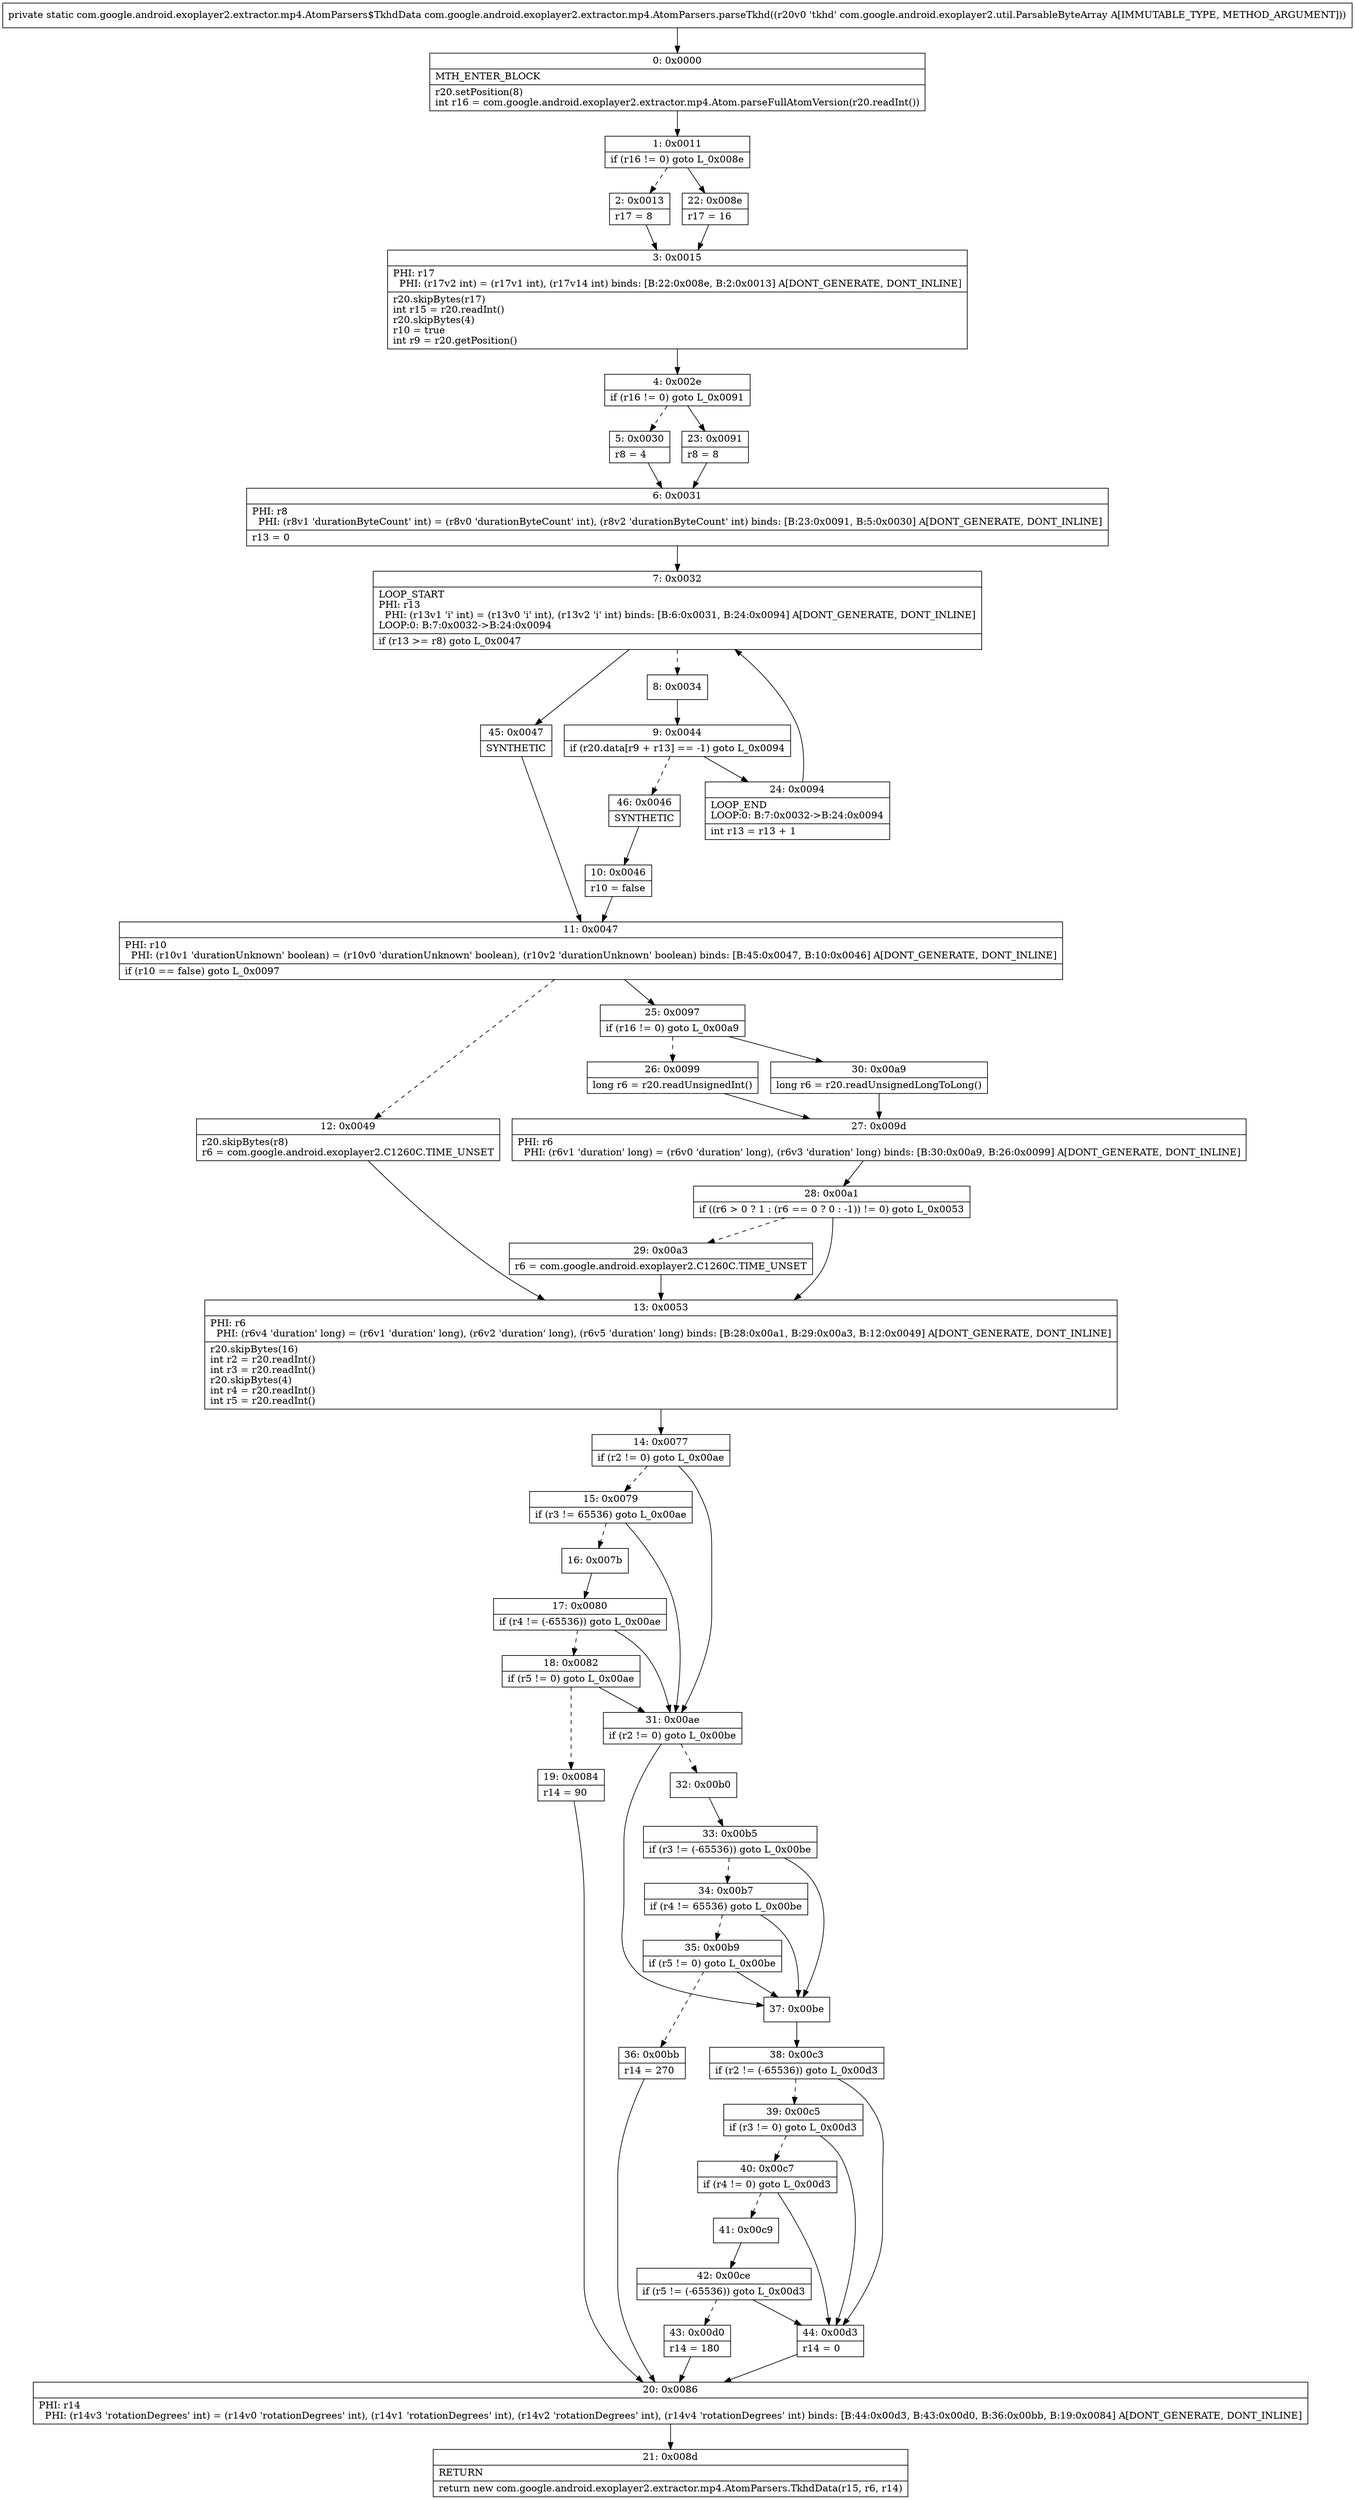 digraph "CFG forcom.google.android.exoplayer2.extractor.mp4.AtomParsers.parseTkhd(Lcom\/google\/android\/exoplayer2\/util\/ParsableByteArray;)Lcom\/google\/android\/exoplayer2\/extractor\/mp4\/AtomParsers$TkhdData;" {
Node_0 [shape=record,label="{0\:\ 0x0000|MTH_ENTER_BLOCK\l|r20.setPosition(8)\lint r16 = com.google.android.exoplayer2.extractor.mp4.Atom.parseFullAtomVersion(r20.readInt())\l}"];
Node_1 [shape=record,label="{1\:\ 0x0011|if (r16 != 0) goto L_0x008e\l}"];
Node_2 [shape=record,label="{2\:\ 0x0013|r17 = 8\l}"];
Node_3 [shape=record,label="{3\:\ 0x0015|PHI: r17 \l  PHI: (r17v2 int) = (r17v1 int), (r17v14 int) binds: [B:22:0x008e, B:2:0x0013] A[DONT_GENERATE, DONT_INLINE]\l|r20.skipBytes(r17)\lint r15 = r20.readInt()\lr20.skipBytes(4)\lr10 = true\lint r9 = r20.getPosition()\l}"];
Node_4 [shape=record,label="{4\:\ 0x002e|if (r16 != 0) goto L_0x0091\l}"];
Node_5 [shape=record,label="{5\:\ 0x0030|r8 = 4\l}"];
Node_6 [shape=record,label="{6\:\ 0x0031|PHI: r8 \l  PHI: (r8v1 'durationByteCount' int) = (r8v0 'durationByteCount' int), (r8v2 'durationByteCount' int) binds: [B:23:0x0091, B:5:0x0030] A[DONT_GENERATE, DONT_INLINE]\l|r13 = 0\l}"];
Node_7 [shape=record,label="{7\:\ 0x0032|LOOP_START\lPHI: r13 \l  PHI: (r13v1 'i' int) = (r13v0 'i' int), (r13v2 'i' int) binds: [B:6:0x0031, B:24:0x0094] A[DONT_GENERATE, DONT_INLINE]\lLOOP:0: B:7:0x0032\-\>B:24:0x0094\l|if (r13 \>= r8) goto L_0x0047\l}"];
Node_8 [shape=record,label="{8\:\ 0x0034}"];
Node_9 [shape=record,label="{9\:\ 0x0044|if (r20.data[r9 + r13] == \-1) goto L_0x0094\l}"];
Node_10 [shape=record,label="{10\:\ 0x0046|r10 = false\l}"];
Node_11 [shape=record,label="{11\:\ 0x0047|PHI: r10 \l  PHI: (r10v1 'durationUnknown' boolean) = (r10v0 'durationUnknown' boolean), (r10v2 'durationUnknown' boolean) binds: [B:45:0x0047, B:10:0x0046] A[DONT_GENERATE, DONT_INLINE]\l|if (r10 == false) goto L_0x0097\l}"];
Node_12 [shape=record,label="{12\:\ 0x0049|r20.skipBytes(r8)\lr6 = com.google.android.exoplayer2.C1260C.TIME_UNSET\l}"];
Node_13 [shape=record,label="{13\:\ 0x0053|PHI: r6 \l  PHI: (r6v4 'duration' long) = (r6v1 'duration' long), (r6v2 'duration' long), (r6v5 'duration' long) binds: [B:28:0x00a1, B:29:0x00a3, B:12:0x0049] A[DONT_GENERATE, DONT_INLINE]\l|r20.skipBytes(16)\lint r2 = r20.readInt()\lint r3 = r20.readInt()\lr20.skipBytes(4)\lint r4 = r20.readInt()\lint r5 = r20.readInt()\l}"];
Node_14 [shape=record,label="{14\:\ 0x0077|if (r2 != 0) goto L_0x00ae\l}"];
Node_15 [shape=record,label="{15\:\ 0x0079|if (r3 != 65536) goto L_0x00ae\l}"];
Node_16 [shape=record,label="{16\:\ 0x007b}"];
Node_17 [shape=record,label="{17\:\ 0x0080|if (r4 != (\-65536)) goto L_0x00ae\l}"];
Node_18 [shape=record,label="{18\:\ 0x0082|if (r5 != 0) goto L_0x00ae\l}"];
Node_19 [shape=record,label="{19\:\ 0x0084|r14 = 90\l}"];
Node_20 [shape=record,label="{20\:\ 0x0086|PHI: r14 \l  PHI: (r14v3 'rotationDegrees' int) = (r14v0 'rotationDegrees' int), (r14v1 'rotationDegrees' int), (r14v2 'rotationDegrees' int), (r14v4 'rotationDegrees' int) binds: [B:44:0x00d3, B:43:0x00d0, B:36:0x00bb, B:19:0x0084] A[DONT_GENERATE, DONT_INLINE]\l}"];
Node_21 [shape=record,label="{21\:\ 0x008d|RETURN\l|return new com.google.android.exoplayer2.extractor.mp4.AtomParsers.TkhdData(r15, r6, r14)\l}"];
Node_22 [shape=record,label="{22\:\ 0x008e|r17 = 16\l}"];
Node_23 [shape=record,label="{23\:\ 0x0091|r8 = 8\l}"];
Node_24 [shape=record,label="{24\:\ 0x0094|LOOP_END\lLOOP:0: B:7:0x0032\-\>B:24:0x0094\l|int r13 = r13 + 1\l}"];
Node_25 [shape=record,label="{25\:\ 0x0097|if (r16 != 0) goto L_0x00a9\l}"];
Node_26 [shape=record,label="{26\:\ 0x0099|long r6 = r20.readUnsignedInt()\l}"];
Node_27 [shape=record,label="{27\:\ 0x009d|PHI: r6 \l  PHI: (r6v1 'duration' long) = (r6v0 'duration' long), (r6v3 'duration' long) binds: [B:30:0x00a9, B:26:0x0099] A[DONT_GENERATE, DONT_INLINE]\l}"];
Node_28 [shape=record,label="{28\:\ 0x00a1|if ((r6 \> 0 ? 1 : (r6 == 0 ? 0 : \-1)) != 0) goto L_0x0053\l}"];
Node_29 [shape=record,label="{29\:\ 0x00a3|r6 = com.google.android.exoplayer2.C1260C.TIME_UNSET\l}"];
Node_30 [shape=record,label="{30\:\ 0x00a9|long r6 = r20.readUnsignedLongToLong()\l}"];
Node_31 [shape=record,label="{31\:\ 0x00ae|if (r2 != 0) goto L_0x00be\l}"];
Node_32 [shape=record,label="{32\:\ 0x00b0}"];
Node_33 [shape=record,label="{33\:\ 0x00b5|if (r3 != (\-65536)) goto L_0x00be\l}"];
Node_34 [shape=record,label="{34\:\ 0x00b7|if (r4 != 65536) goto L_0x00be\l}"];
Node_35 [shape=record,label="{35\:\ 0x00b9|if (r5 != 0) goto L_0x00be\l}"];
Node_36 [shape=record,label="{36\:\ 0x00bb|r14 = 270\l}"];
Node_37 [shape=record,label="{37\:\ 0x00be}"];
Node_38 [shape=record,label="{38\:\ 0x00c3|if (r2 != (\-65536)) goto L_0x00d3\l}"];
Node_39 [shape=record,label="{39\:\ 0x00c5|if (r3 != 0) goto L_0x00d3\l}"];
Node_40 [shape=record,label="{40\:\ 0x00c7|if (r4 != 0) goto L_0x00d3\l}"];
Node_41 [shape=record,label="{41\:\ 0x00c9}"];
Node_42 [shape=record,label="{42\:\ 0x00ce|if (r5 != (\-65536)) goto L_0x00d3\l}"];
Node_43 [shape=record,label="{43\:\ 0x00d0|r14 = 180\l}"];
Node_44 [shape=record,label="{44\:\ 0x00d3|r14 = 0\l}"];
Node_45 [shape=record,label="{45\:\ 0x0047|SYNTHETIC\l}"];
Node_46 [shape=record,label="{46\:\ 0x0046|SYNTHETIC\l}"];
MethodNode[shape=record,label="{private static com.google.android.exoplayer2.extractor.mp4.AtomParsers$TkhdData com.google.android.exoplayer2.extractor.mp4.AtomParsers.parseTkhd((r20v0 'tkhd' com.google.android.exoplayer2.util.ParsableByteArray A[IMMUTABLE_TYPE, METHOD_ARGUMENT])) }"];
MethodNode -> Node_0;
Node_0 -> Node_1;
Node_1 -> Node_2[style=dashed];
Node_1 -> Node_22;
Node_2 -> Node_3;
Node_3 -> Node_4;
Node_4 -> Node_5[style=dashed];
Node_4 -> Node_23;
Node_5 -> Node_6;
Node_6 -> Node_7;
Node_7 -> Node_8[style=dashed];
Node_7 -> Node_45;
Node_8 -> Node_9;
Node_9 -> Node_24;
Node_9 -> Node_46[style=dashed];
Node_10 -> Node_11;
Node_11 -> Node_12[style=dashed];
Node_11 -> Node_25;
Node_12 -> Node_13;
Node_13 -> Node_14;
Node_14 -> Node_15[style=dashed];
Node_14 -> Node_31;
Node_15 -> Node_16[style=dashed];
Node_15 -> Node_31;
Node_16 -> Node_17;
Node_17 -> Node_18[style=dashed];
Node_17 -> Node_31;
Node_18 -> Node_19[style=dashed];
Node_18 -> Node_31;
Node_19 -> Node_20;
Node_20 -> Node_21;
Node_22 -> Node_3;
Node_23 -> Node_6;
Node_24 -> Node_7;
Node_25 -> Node_26[style=dashed];
Node_25 -> Node_30;
Node_26 -> Node_27;
Node_27 -> Node_28;
Node_28 -> Node_13;
Node_28 -> Node_29[style=dashed];
Node_29 -> Node_13;
Node_30 -> Node_27;
Node_31 -> Node_32[style=dashed];
Node_31 -> Node_37;
Node_32 -> Node_33;
Node_33 -> Node_34[style=dashed];
Node_33 -> Node_37;
Node_34 -> Node_35[style=dashed];
Node_34 -> Node_37;
Node_35 -> Node_36[style=dashed];
Node_35 -> Node_37;
Node_36 -> Node_20;
Node_37 -> Node_38;
Node_38 -> Node_39[style=dashed];
Node_38 -> Node_44;
Node_39 -> Node_40[style=dashed];
Node_39 -> Node_44;
Node_40 -> Node_41[style=dashed];
Node_40 -> Node_44;
Node_41 -> Node_42;
Node_42 -> Node_43[style=dashed];
Node_42 -> Node_44;
Node_43 -> Node_20;
Node_44 -> Node_20;
Node_45 -> Node_11;
Node_46 -> Node_10;
}

